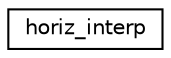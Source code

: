digraph "Graphical Class Hierarchy"
{
 // INTERACTIVE_SVG=YES
 // LATEX_PDF_SIZE
  edge [fontname="Helvetica",fontsize="10",labelfontname="Helvetica",labelfontsize="10"];
  node [fontname="Helvetica",fontsize="10",shape=record];
  rankdir="LR";
  Node0 [label="horiz_interp",height=0.2,width=0.4,color="black", fillcolor="white", style="filled",URL="$interfacehoriz__interp__mod_1_1horiz__interp.html",tooltip="Subroutine for performing the horizontal interpolation between two grids."];
}
